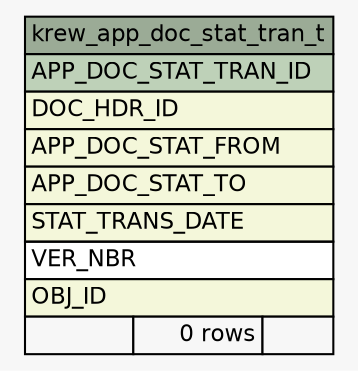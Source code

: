 // dot 2.28.0 on Mac OS X 10.7.2
// SchemaSpy rev 590
digraph "krew_app_doc_stat_tran_t" {
  graph [
    rankdir="RL"
    bgcolor="#f7f7f7"
    nodesep="0.18"
    ranksep="0.46"
    fontname="Helvetica"
    fontsize="11"
  ];
  node [
    fontname="Helvetica"
    fontsize="11"
    shape="plaintext"
  ];
  edge [
    arrowsize="0.8"
  ];
  "krew_app_doc_stat_tran_t" [
    label=<
    <TABLE BORDER="0" CELLBORDER="1" CELLSPACING="0" BGCOLOR="#ffffff">
      <TR><TD COLSPAN="3" BGCOLOR="#9bab96" ALIGN="CENTER">krew_app_doc_stat_tran_t</TD></TR>
      <TR><TD PORT="APP_DOC_STAT_TRAN_ID" COLSPAN="3" BGCOLOR="#bed1b8" ALIGN="LEFT">APP_DOC_STAT_TRAN_ID</TD></TR>
      <TR><TD PORT="DOC_HDR_ID" COLSPAN="3" BGCOLOR="#f4f7da" ALIGN="LEFT">DOC_HDR_ID</TD></TR>
      <TR><TD PORT="APP_DOC_STAT_FROM" COLSPAN="3" BGCOLOR="#f4f7da" ALIGN="LEFT">APP_DOC_STAT_FROM</TD></TR>
      <TR><TD PORT="APP_DOC_STAT_TO" COLSPAN="3" BGCOLOR="#f4f7da" ALIGN="LEFT">APP_DOC_STAT_TO</TD></TR>
      <TR><TD PORT="STAT_TRANS_DATE" COLSPAN="3" BGCOLOR="#f4f7da" ALIGN="LEFT">STAT_TRANS_DATE</TD></TR>
      <TR><TD PORT="VER_NBR" COLSPAN="3" ALIGN="LEFT">VER_NBR</TD></TR>
      <TR><TD PORT="OBJ_ID" COLSPAN="3" BGCOLOR="#f4f7da" ALIGN="LEFT">OBJ_ID</TD></TR>
      <TR><TD ALIGN="LEFT" BGCOLOR="#f7f7f7">  </TD><TD ALIGN="RIGHT" BGCOLOR="#f7f7f7">0 rows</TD><TD ALIGN="RIGHT" BGCOLOR="#f7f7f7">  </TD></TR>
    </TABLE>>
    URL="tables/krew_app_doc_stat_tran_t.html"
    tooltip="krew_app_doc_stat_tran_t"
  ];
}
